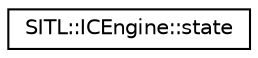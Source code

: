 digraph "Graphical Class Hierarchy"
{
 // INTERACTIVE_SVG=YES
  edge [fontname="Helvetica",fontsize="10",labelfontname="Helvetica",labelfontsize="10"];
  node [fontname="Helvetica",fontsize="10",shape=record];
  rankdir="LR";
  Node1 [label="SITL::ICEngine::state",height=0.2,width=0.4,color="black", fillcolor="white", style="filled",URL="$unionSITL_1_1ICEngine_1_1state.html"];
}
